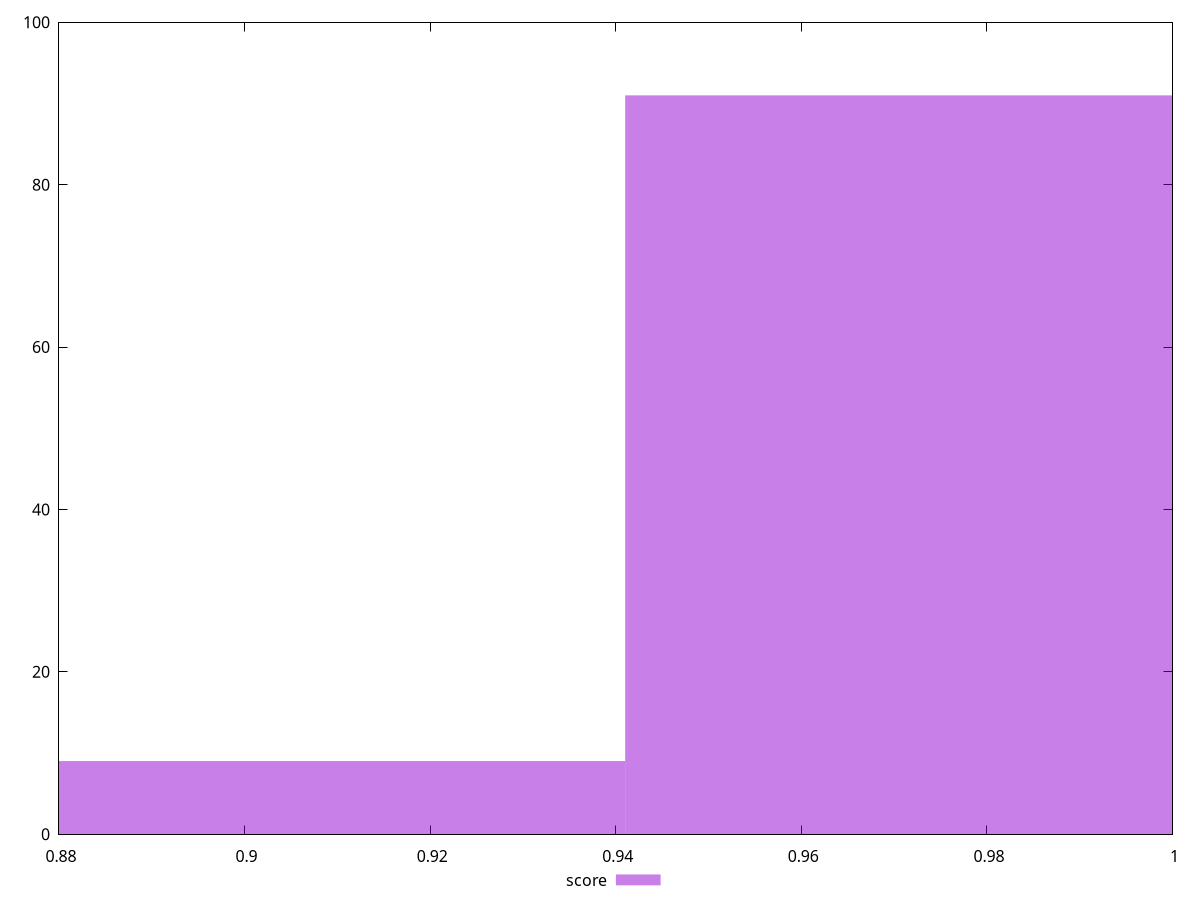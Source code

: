 reset

$score <<EOF
0.9085669888732009 9
0.9734646309355723 91
EOF

set key outside below
set boxwidth 0.06489764206237149
set xrange [0.88:1]
set yrange [0:100]
set trange [0:100]
set style fill transparent solid 0.5 noborder
set terminal svg size 640, 490 enhanced background rgb 'white'
set output "report_00018_2021-02-10T15-25-16.877Z/unminified-css/samples/pages/score/histogram.svg"

plot $score title "score" with boxes

reset
